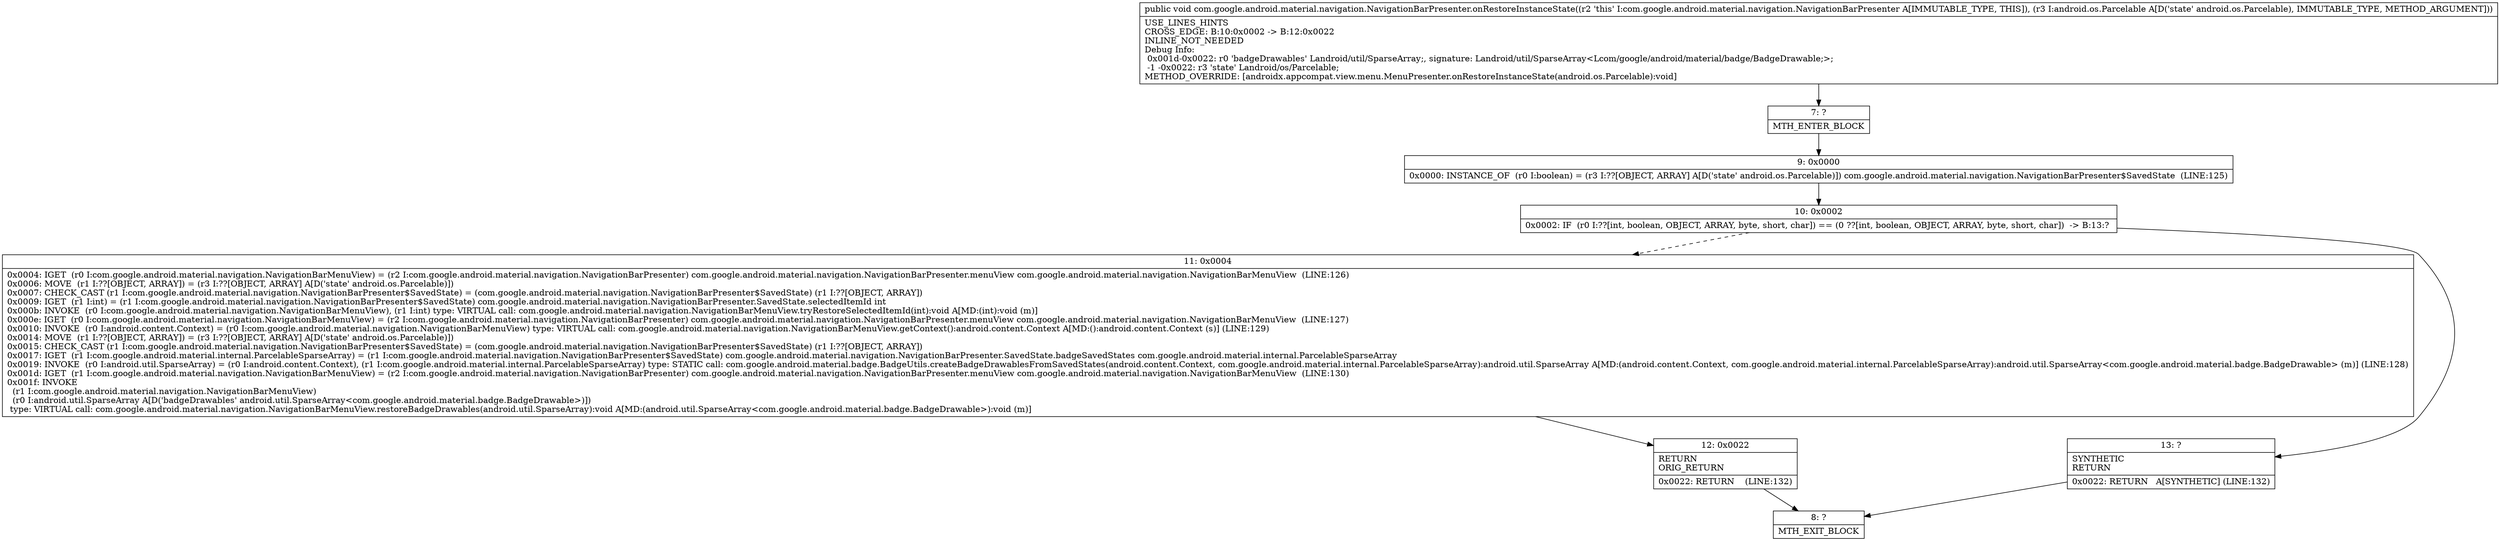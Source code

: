 digraph "CFG forcom.google.android.material.navigation.NavigationBarPresenter.onRestoreInstanceState(Landroid\/os\/Parcelable;)V" {
Node_7 [shape=record,label="{7\:\ ?|MTH_ENTER_BLOCK\l}"];
Node_9 [shape=record,label="{9\:\ 0x0000|0x0000: INSTANCE_OF  (r0 I:boolean) = (r3 I:??[OBJECT, ARRAY] A[D('state' android.os.Parcelable)]) com.google.android.material.navigation.NavigationBarPresenter$SavedState  (LINE:125)\l}"];
Node_10 [shape=record,label="{10\:\ 0x0002|0x0002: IF  (r0 I:??[int, boolean, OBJECT, ARRAY, byte, short, char]) == (0 ??[int, boolean, OBJECT, ARRAY, byte, short, char])  \-\> B:13:? \l}"];
Node_11 [shape=record,label="{11\:\ 0x0004|0x0004: IGET  (r0 I:com.google.android.material.navigation.NavigationBarMenuView) = (r2 I:com.google.android.material.navigation.NavigationBarPresenter) com.google.android.material.navigation.NavigationBarPresenter.menuView com.google.android.material.navigation.NavigationBarMenuView  (LINE:126)\l0x0006: MOVE  (r1 I:??[OBJECT, ARRAY]) = (r3 I:??[OBJECT, ARRAY] A[D('state' android.os.Parcelable)]) \l0x0007: CHECK_CAST (r1 I:com.google.android.material.navigation.NavigationBarPresenter$SavedState) = (com.google.android.material.navigation.NavigationBarPresenter$SavedState) (r1 I:??[OBJECT, ARRAY]) \l0x0009: IGET  (r1 I:int) = (r1 I:com.google.android.material.navigation.NavigationBarPresenter$SavedState) com.google.android.material.navigation.NavigationBarPresenter.SavedState.selectedItemId int \l0x000b: INVOKE  (r0 I:com.google.android.material.navigation.NavigationBarMenuView), (r1 I:int) type: VIRTUAL call: com.google.android.material.navigation.NavigationBarMenuView.tryRestoreSelectedItemId(int):void A[MD:(int):void (m)]\l0x000e: IGET  (r0 I:com.google.android.material.navigation.NavigationBarMenuView) = (r2 I:com.google.android.material.navigation.NavigationBarPresenter) com.google.android.material.navigation.NavigationBarPresenter.menuView com.google.android.material.navigation.NavigationBarMenuView  (LINE:127)\l0x0010: INVOKE  (r0 I:android.content.Context) = (r0 I:com.google.android.material.navigation.NavigationBarMenuView) type: VIRTUAL call: com.google.android.material.navigation.NavigationBarMenuView.getContext():android.content.Context A[MD:():android.content.Context (s)] (LINE:129)\l0x0014: MOVE  (r1 I:??[OBJECT, ARRAY]) = (r3 I:??[OBJECT, ARRAY] A[D('state' android.os.Parcelable)]) \l0x0015: CHECK_CAST (r1 I:com.google.android.material.navigation.NavigationBarPresenter$SavedState) = (com.google.android.material.navigation.NavigationBarPresenter$SavedState) (r1 I:??[OBJECT, ARRAY]) \l0x0017: IGET  (r1 I:com.google.android.material.internal.ParcelableSparseArray) = (r1 I:com.google.android.material.navigation.NavigationBarPresenter$SavedState) com.google.android.material.navigation.NavigationBarPresenter.SavedState.badgeSavedStates com.google.android.material.internal.ParcelableSparseArray \l0x0019: INVOKE  (r0 I:android.util.SparseArray) = (r0 I:android.content.Context), (r1 I:com.google.android.material.internal.ParcelableSparseArray) type: STATIC call: com.google.android.material.badge.BadgeUtils.createBadgeDrawablesFromSavedStates(android.content.Context, com.google.android.material.internal.ParcelableSparseArray):android.util.SparseArray A[MD:(android.content.Context, com.google.android.material.internal.ParcelableSparseArray):android.util.SparseArray\<com.google.android.material.badge.BadgeDrawable\> (m)] (LINE:128)\l0x001d: IGET  (r1 I:com.google.android.material.navigation.NavigationBarMenuView) = (r2 I:com.google.android.material.navigation.NavigationBarPresenter) com.google.android.material.navigation.NavigationBarPresenter.menuView com.google.android.material.navigation.NavigationBarMenuView  (LINE:130)\l0x001f: INVOKE  \l  (r1 I:com.google.android.material.navigation.NavigationBarMenuView)\l  (r0 I:android.util.SparseArray A[D('badgeDrawables' android.util.SparseArray\<com.google.android.material.badge.BadgeDrawable\>)])\l type: VIRTUAL call: com.google.android.material.navigation.NavigationBarMenuView.restoreBadgeDrawables(android.util.SparseArray):void A[MD:(android.util.SparseArray\<com.google.android.material.badge.BadgeDrawable\>):void (m)]\l}"];
Node_12 [shape=record,label="{12\:\ 0x0022|RETURN\lORIG_RETURN\l|0x0022: RETURN    (LINE:132)\l}"];
Node_8 [shape=record,label="{8\:\ ?|MTH_EXIT_BLOCK\l}"];
Node_13 [shape=record,label="{13\:\ ?|SYNTHETIC\lRETURN\l|0x0022: RETURN   A[SYNTHETIC] (LINE:132)\l}"];
MethodNode[shape=record,label="{public void com.google.android.material.navigation.NavigationBarPresenter.onRestoreInstanceState((r2 'this' I:com.google.android.material.navigation.NavigationBarPresenter A[IMMUTABLE_TYPE, THIS]), (r3 I:android.os.Parcelable A[D('state' android.os.Parcelable), IMMUTABLE_TYPE, METHOD_ARGUMENT]))  | USE_LINES_HINTS\lCROSS_EDGE: B:10:0x0002 \-\> B:12:0x0022\lINLINE_NOT_NEEDED\lDebug Info:\l  0x001d\-0x0022: r0 'badgeDrawables' Landroid\/util\/SparseArray;, signature: Landroid\/util\/SparseArray\<Lcom\/google\/android\/material\/badge\/BadgeDrawable;\>;\l  \-1 \-0x0022: r3 'state' Landroid\/os\/Parcelable;\lMETHOD_OVERRIDE: [androidx.appcompat.view.menu.MenuPresenter.onRestoreInstanceState(android.os.Parcelable):void]\l}"];
MethodNode -> Node_7;Node_7 -> Node_9;
Node_9 -> Node_10;
Node_10 -> Node_11[style=dashed];
Node_10 -> Node_13;
Node_11 -> Node_12;
Node_12 -> Node_8;
Node_13 -> Node_8;
}

